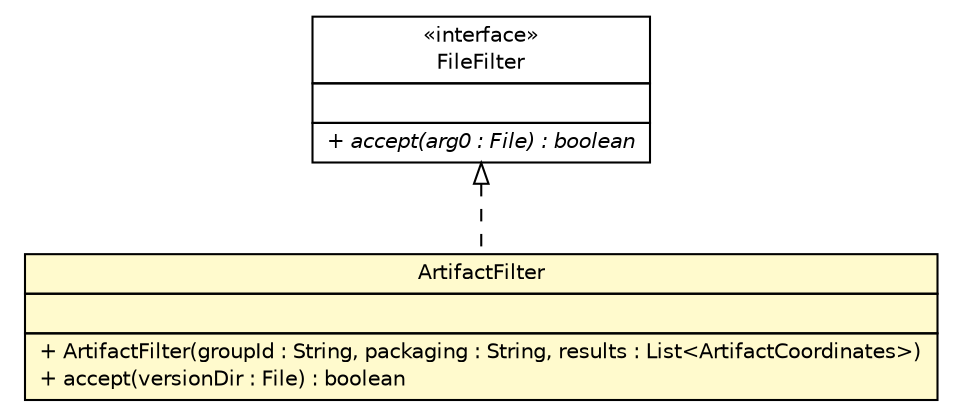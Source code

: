 #!/usr/local/bin/dot
#
# Class diagram 
# Generated by UMLGraph version R5_6 (http://www.umlgraph.org/)
#

digraph G {
	edge [fontname="Helvetica",fontsize=10,labelfontname="Helvetica",labelfontsize=10];
	node [fontname="Helvetica",fontsize=10,shape=plaintext];
	nodesep=0.25;
	ranksep=0.5;
	// sorcer.resolver.RepositoryArtifactResolver.ArtifactFilter
	c462342 [label=<<table title="sorcer.resolver.RepositoryArtifactResolver.ArtifactFilter" border="0" cellborder="1" cellspacing="0" cellpadding="2" port="p" bgcolor="lemonChiffon" href="./RepositoryArtifactResolver.ArtifactFilter.html">
		<tr><td><table border="0" cellspacing="0" cellpadding="1">
<tr><td align="center" balign="center"> ArtifactFilter </td></tr>
		</table></td></tr>
		<tr><td><table border="0" cellspacing="0" cellpadding="1">
<tr><td align="left" balign="left">  </td></tr>
		</table></td></tr>
		<tr><td><table border="0" cellspacing="0" cellpadding="1">
<tr><td align="left" balign="left"> + ArtifactFilter(groupId : String, packaging : String, results : List&lt;ArtifactCoordinates&gt;) </td></tr>
<tr><td align="left" balign="left"> + accept(versionDir : File) : boolean </td></tr>
		</table></td></tr>
		</table>>, URL="./RepositoryArtifactResolver.ArtifactFilter.html", fontname="Helvetica", fontcolor="black", fontsize=10.0];
	//sorcer.resolver.RepositoryArtifactResolver.ArtifactFilter implements java.io.FileFilter
	c462697:p -> c462342:p [dir=back,arrowtail=empty,style=dashed];
	// java.io.FileFilter
	c462697 [label=<<table title="java.io.FileFilter" border="0" cellborder="1" cellspacing="0" cellpadding="2" port="p" href="http://docs.oracle.com/javase/7/docs/api/java/io/FileFilter.html">
		<tr><td><table border="0" cellspacing="0" cellpadding="1">
<tr><td align="center" balign="center"> &#171;interface&#187; </td></tr>
<tr><td align="center" balign="center"> FileFilter </td></tr>
		</table></td></tr>
		<tr><td><table border="0" cellspacing="0" cellpadding="1">
<tr><td align="left" balign="left">  </td></tr>
		</table></td></tr>
		<tr><td><table border="0" cellspacing="0" cellpadding="1">
<tr><td align="left" balign="left"><font face="Helvetica-Oblique" point-size="10.0"> + accept(arg0 : File) : boolean </font></td></tr>
		</table></td></tr>
		</table>>, URL="http://docs.oracle.com/javase/7/docs/api/java/io/FileFilter.html", fontname="Helvetica", fontcolor="black", fontsize=10.0];
}

